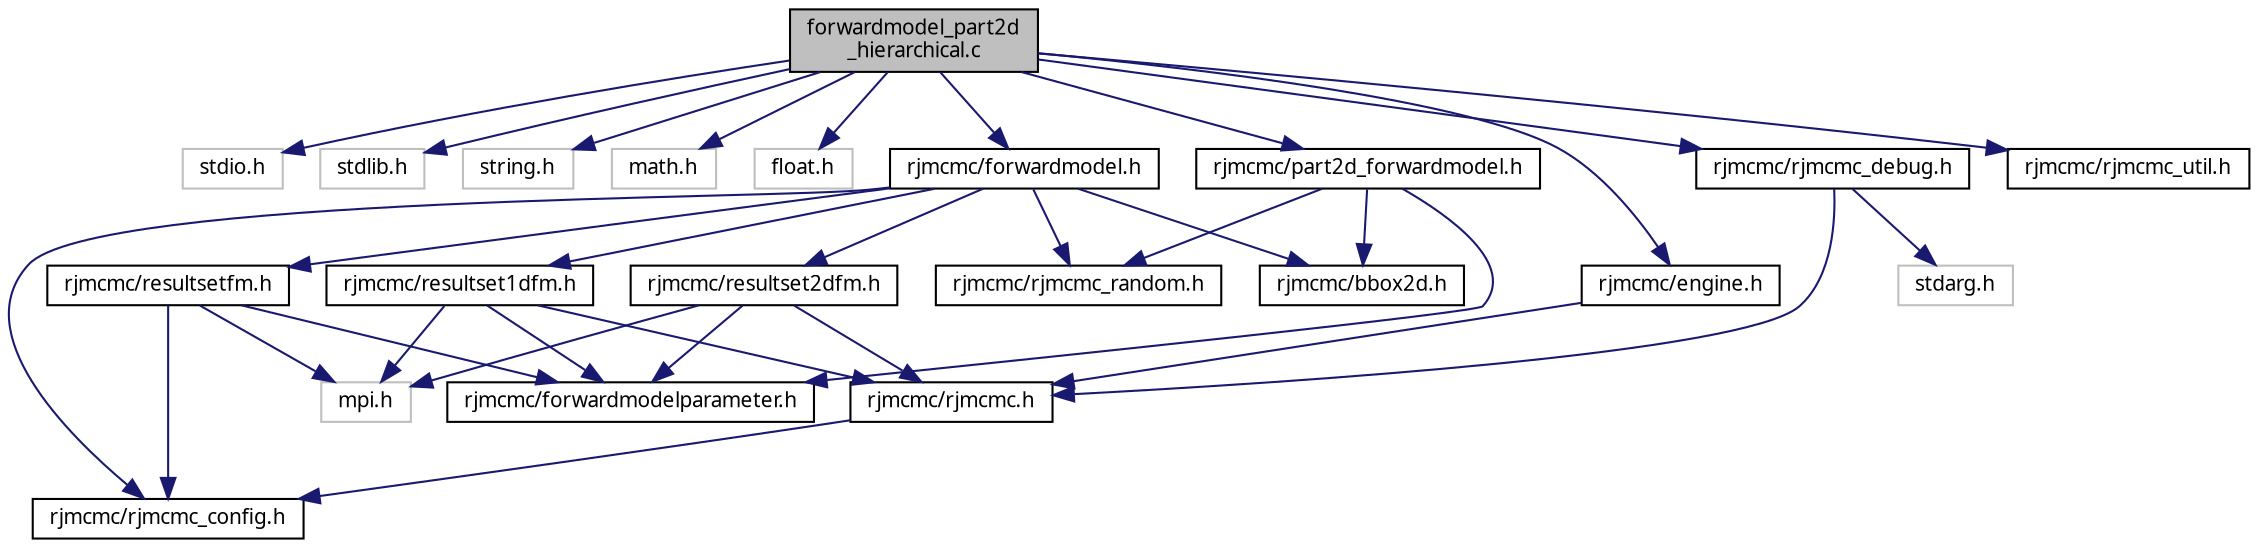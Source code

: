digraph "forwardmodel_part2d_hierarchical.c"
{
  edge [fontname="FreeSans.ttf",fontsize="10",labelfontname="FreeSans.ttf",labelfontsize="10"];
  node [fontname="FreeSans.ttf",fontsize="10",shape=record];
  Node1 [label="forwardmodel_part2d\l_hierarchical.c",height=0.2,width=0.4,color="black", fillcolor="grey75", style="filled", fontcolor="black"];
  Node1 -> Node2 [color="midnightblue",fontsize="10",style="solid",fontname="FreeSans.ttf"];
  Node2 [label="stdio.h",height=0.2,width=0.4,color="grey75", fillcolor="white", style="filled"];
  Node1 -> Node3 [color="midnightblue",fontsize="10",style="solid",fontname="FreeSans.ttf"];
  Node3 [label="stdlib.h",height=0.2,width=0.4,color="grey75", fillcolor="white", style="filled"];
  Node1 -> Node4 [color="midnightblue",fontsize="10",style="solid",fontname="FreeSans.ttf"];
  Node4 [label="string.h",height=0.2,width=0.4,color="grey75", fillcolor="white", style="filled"];
  Node1 -> Node5 [color="midnightblue",fontsize="10",style="solid",fontname="FreeSans.ttf"];
  Node5 [label="math.h",height=0.2,width=0.4,color="grey75", fillcolor="white", style="filled"];
  Node1 -> Node6 [color="midnightblue",fontsize="10",style="solid",fontname="FreeSans.ttf"];
  Node6 [label="float.h",height=0.2,width=0.4,color="grey75", fillcolor="white", style="filled"];
  Node1 -> Node7 [color="midnightblue",fontsize="10",style="solid",fontname="FreeSans.ttf"];
  Node7 [label="rjmcmc/engine.h",height=0.2,width=0.4,color="black", fillcolor="white", style="filled",URL="$engine_8h.html"];
  Node7 -> Node8 [color="midnightblue",fontsize="10",style="solid",fontname="FreeSans.ttf"];
  Node8 [label="rjmcmc/rjmcmc.h",height=0.2,width=0.4,color="black", fillcolor="white", style="filled",URL="$rjmcmc_8h.html"];
  Node8 -> Node9 [color="midnightblue",fontsize="10",style="solid",fontname="FreeSans.ttf"];
  Node9 [label="rjmcmc/rjmcmc_config.h",height=0.2,width=0.4,color="black", fillcolor="white", style="filled",URL="$rjmcmc__config_8h.html"];
  Node1 -> Node10 [color="midnightblue",fontsize="10",style="solid",fontname="FreeSans.ttf"];
  Node10 [label="rjmcmc/forwardmodel.h",height=0.2,width=0.4,color="black", fillcolor="white", style="filled",URL="$forwardmodel_8h.html",tooltip="Simple Forward Model Routines. "];
  Node10 -> Node9 [color="midnightblue",fontsize="10",style="solid",fontname="FreeSans.ttf"];
  Node10 -> Node11 [color="midnightblue",fontsize="10",style="solid",fontname="FreeSans.ttf"];
  Node11 [label="rjmcmc/resultsetfm.h",height=0.2,width=0.4,color="black", fillcolor="white", style="filled",URL="$resultsetfm_8h.html"];
  Node11 -> Node9 [color="midnightblue",fontsize="10",style="solid",fontname="FreeSans.ttf"];
  Node11 -> Node12 [color="midnightblue",fontsize="10",style="solid",fontname="FreeSans.ttf"];
  Node12 [label="rjmcmc/forwardmodelparameter.h",height=0.2,width=0.4,color="black", fillcolor="white", style="filled",URL="$forwardmodelparameter_8h.html"];
  Node11 -> Node13 [color="midnightblue",fontsize="10",style="solid",fontname="FreeSans.ttf"];
  Node13 [label="mpi.h",height=0.2,width=0.4,color="grey75", fillcolor="white", style="filled"];
  Node10 -> Node14 [color="midnightblue",fontsize="10",style="solid",fontname="FreeSans.ttf"];
  Node14 [label="rjmcmc/resultset1dfm.h",height=0.2,width=0.4,color="black", fillcolor="white", style="filled",URL="$resultset1dfm_8h.html"];
  Node14 -> Node8 [color="midnightblue",fontsize="10",style="solid",fontname="FreeSans.ttf"];
  Node14 -> Node12 [color="midnightblue",fontsize="10",style="solid",fontname="FreeSans.ttf"];
  Node14 -> Node13 [color="midnightblue",fontsize="10",style="solid",fontname="FreeSans.ttf"];
  Node10 -> Node15 [color="midnightblue",fontsize="10",style="solid",fontname="FreeSans.ttf"];
  Node15 [label="rjmcmc/resultset2dfm.h",height=0.2,width=0.4,color="black", fillcolor="white", style="filled",URL="$resultset2dfm_8h.html"];
  Node15 -> Node8 [color="midnightblue",fontsize="10",style="solid",fontname="FreeSans.ttf"];
  Node15 -> Node12 [color="midnightblue",fontsize="10",style="solid",fontname="FreeSans.ttf"];
  Node15 -> Node13 [color="midnightblue",fontsize="10",style="solid",fontname="FreeSans.ttf"];
  Node10 -> Node16 [color="midnightblue",fontsize="10",style="solid",fontname="FreeSans.ttf"];
  Node16 [label="rjmcmc/bbox2d.h",height=0.2,width=0.4,color="black", fillcolor="white", style="filled",URL="$bbox2d_8h.html",tooltip="2D Bounding Box routines "];
  Node10 -> Node17 [color="midnightblue",fontsize="10",style="solid",fontname="FreeSans.ttf"];
  Node17 [label="rjmcmc/rjmcmc_random.h",height=0.2,width=0.4,color="black", fillcolor="white", style="filled",URL="$rjmcmc__random_8h.html"];
  Node1 -> Node18 [color="midnightblue",fontsize="10",style="solid",fontname="FreeSans.ttf"];
  Node18 [label="rjmcmc/part2d_forwardmodel.h",height=0.2,width=0.4,color="black", fillcolor="white", style="filled",URL="$part2d__forwardmodel_8h.html"];
  Node18 -> Node12 [color="midnightblue",fontsize="10",style="solid",fontname="FreeSans.ttf"];
  Node18 -> Node16 [color="midnightblue",fontsize="10",style="solid",fontname="FreeSans.ttf"];
  Node18 -> Node17 [color="midnightblue",fontsize="10",style="solid",fontname="FreeSans.ttf"];
  Node1 -> Node19 [color="midnightblue",fontsize="10",style="solid",fontname="FreeSans.ttf"];
  Node19 [label="rjmcmc/rjmcmc_util.h",height=0.2,width=0.4,color="black", fillcolor="white", style="filled",URL="$rjmcmc__util_8h.html"];
  Node1 -> Node20 [color="midnightblue",fontsize="10",style="solid",fontname="FreeSans.ttf"];
  Node20 [label="rjmcmc/rjmcmc_debug.h",height=0.2,width=0.4,color="black", fillcolor="white", style="filled",URL="$rjmcmc__debug_8h.html"];
  Node20 -> Node21 [color="midnightblue",fontsize="10",style="solid",fontname="FreeSans.ttf"];
  Node21 [label="stdarg.h",height=0.2,width=0.4,color="grey75", fillcolor="white", style="filled"];
  Node20 -> Node8 [color="midnightblue",fontsize="10",style="solid",fontname="FreeSans.ttf"];
}
